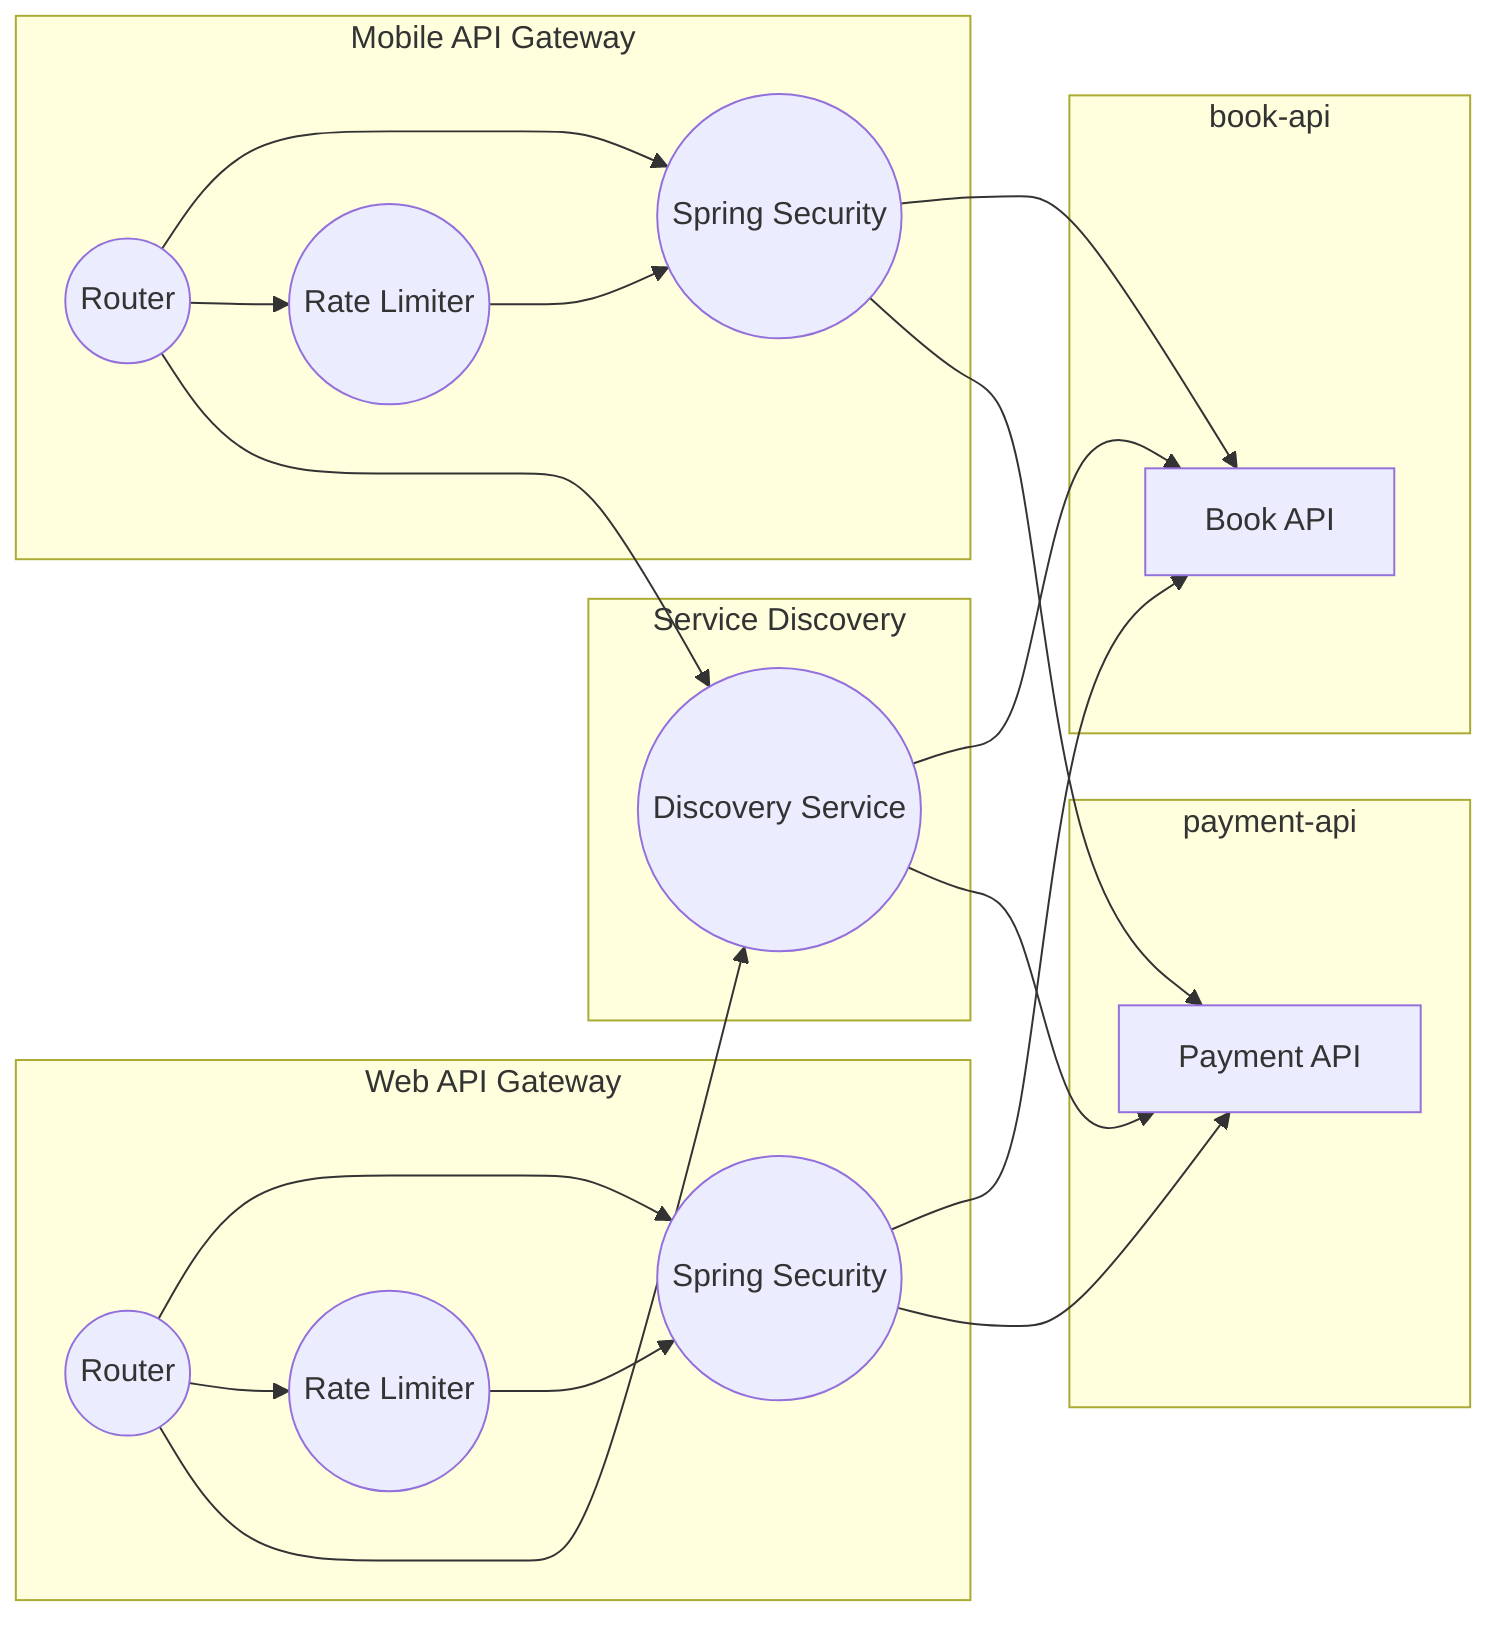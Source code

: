 graph LR;
    subgraph "Service Discovery"
        sd((Discovery Service))
    end
    subgraph "Mobile API Gateway"
        gw((Router))
        rl((Rate Limiter))
        sec((Spring Security))
    end
    subgraph "Web API Gateway"
        gw-web((Router))
        rl-web((Rate Limiter))
        sec-web((Spring Security))
    end
    subgraph "book-api"
        book["Book API"]
    end
    subgraph "payment-api"
        payment["Payment API"]
    end

    sd --> book
    sd --> payment
    gw --> sec
    gw --> rl
    gw --> sd
    gw-web --> sec-web
    gw-web --> rl-web
    gw-web --> sd
    rl --> sec
    rl-web --> sec-web
    sec --> book
    sec-web --> book
    sec --> payment
    sec-web --> payment